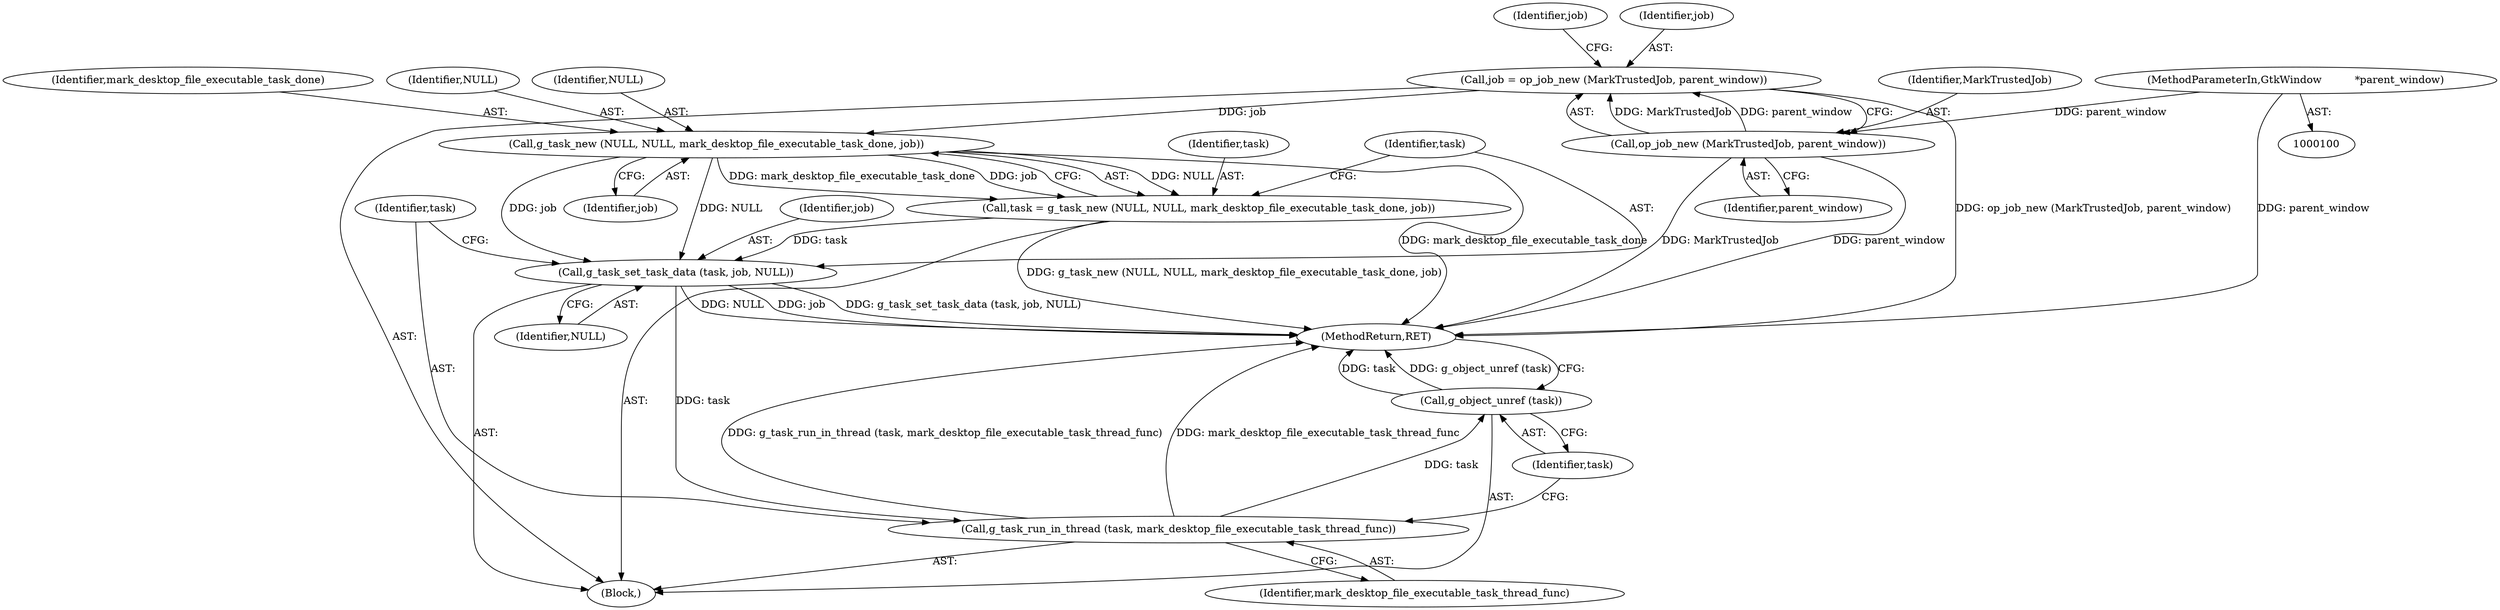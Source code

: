 digraph "0_nautilus_1630f53481f445ada0a455e9979236d31a8d3bb0_4@pointer" {
"1000137" [label="(Call,g_task_new (NULL, NULL, mark_desktop_file_executable_task_done, job))"];
"1000109" [label="(Call,job = op_job_new (MarkTrustedJob, parent_window))"];
"1000111" [label="(Call,op_job_new (MarkTrustedJob, parent_window))"];
"1000102" [label="(MethodParameterIn,GtkWindow          *parent_window)"];
"1000135" [label="(Call,task = g_task_new (NULL, NULL, mark_desktop_file_executable_task_done, job))"];
"1000142" [label="(Call,g_task_set_task_data (task, job, NULL))"];
"1000146" [label="(Call,g_task_run_in_thread (task, mark_desktop_file_executable_task_thread_func))"];
"1000149" [label="(Call,g_object_unref (task))"];
"1000116" [label="(Identifier,job)"];
"1000109" [label="(Call,job = op_job_new (MarkTrustedJob, parent_window))"];
"1000142" [label="(Call,g_task_set_task_data (task, job, NULL))"];
"1000111" [label="(Call,op_job_new (MarkTrustedJob, parent_window))"];
"1000138" [label="(Identifier,NULL)"];
"1000102" [label="(MethodParameterIn,GtkWindow          *parent_window)"];
"1000106" [label="(Block,)"];
"1000145" [label="(Identifier,NULL)"];
"1000151" [label="(MethodReturn,RET)"];
"1000136" [label="(Identifier,task)"];
"1000110" [label="(Identifier,job)"];
"1000144" [label="(Identifier,job)"];
"1000113" [label="(Identifier,parent_window)"];
"1000141" [label="(Identifier,job)"];
"1000135" [label="(Call,task = g_task_new (NULL, NULL, mark_desktop_file_executable_task_done, job))"];
"1000147" [label="(Identifier,task)"];
"1000137" [label="(Call,g_task_new (NULL, NULL, mark_desktop_file_executable_task_done, job))"];
"1000150" [label="(Identifier,task)"];
"1000112" [label="(Identifier,MarkTrustedJob)"];
"1000149" [label="(Call,g_object_unref (task))"];
"1000148" [label="(Identifier,mark_desktop_file_executable_task_thread_func)"];
"1000139" [label="(Identifier,NULL)"];
"1000143" [label="(Identifier,task)"];
"1000146" [label="(Call,g_task_run_in_thread (task, mark_desktop_file_executable_task_thread_func))"];
"1000140" [label="(Identifier,mark_desktop_file_executable_task_done)"];
"1000137" -> "1000135"  [label="AST: "];
"1000137" -> "1000141"  [label="CFG: "];
"1000138" -> "1000137"  [label="AST: "];
"1000139" -> "1000137"  [label="AST: "];
"1000140" -> "1000137"  [label="AST: "];
"1000141" -> "1000137"  [label="AST: "];
"1000135" -> "1000137"  [label="CFG: "];
"1000137" -> "1000151"  [label="DDG: mark_desktop_file_executable_task_done"];
"1000137" -> "1000135"  [label="DDG: NULL"];
"1000137" -> "1000135"  [label="DDG: mark_desktop_file_executable_task_done"];
"1000137" -> "1000135"  [label="DDG: job"];
"1000109" -> "1000137"  [label="DDG: job"];
"1000137" -> "1000142"  [label="DDG: job"];
"1000137" -> "1000142"  [label="DDG: NULL"];
"1000109" -> "1000106"  [label="AST: "];
"1000109" -> "1000111"  [label="CFG: "];
"1000110" -> "1000109"  [label="AST: "];
"1000111" -> "1000109"  [label="AST: "];
"1000116" -> "1000109"  [label="CFG: "];
"1000109" -> "1000151"  [label="DDG: op_job_new (MarkTrustedJob, parent_window)"];
"1000111" -> "1000109"  [label="DDG: MarkTrustedJob"];
"1000111" -> "1000109"  [label="DDG: parent_window"];
"1000111" -> "1000113"  [label="CFG: "];
"1000112" -> "1000111"  [label="AST: "];
"1000113" -> "1000111"  [label="AST: "];
"1000111" -> "1000151"  [label="DDG: MarkTrustedJob"];
"1000111" -> "1000151"  [label="DDG: parent_window"];
"1000102" -> "1000111"  [label="DDG: parent_window"];
"1000102" -> "1000100"  [label="AST: "];
"1000102" -> "1000151"  [label="DDG: parent_window"];
"1000135" -> "1000106"  [label="AST: "];
"1000136" -> "1000135"  [label="AST: "];
"1000143" -> "1000135"  [label="CFG: "];
"1000135" -> "1000151"  [label="DDG: g_task_new (NULL, NULL, mark_desktop_file_executable_task_done, job)"];
"1000135" -> "1000142"  [label="DDG: task"];
"1000142" -> "1000106"  [label="AST: "];
"1000142" -> "1000145"  [label="CFG: "];
"1000143" -> "1000142"  [label="AST: "];
"1000144" -> "1000142"  [label="AST: "];
"1000145" -> "1000142"  [label="AST: "];
"1000147" -> "1000142"  [label="CFG: "];
"1000142" -> "1000151"  [label="DDG: g_task_set_task_data (task, job, NULL)"];
"1000142" -> "1000151"  [label="DDG: NULL"];
"1000142" -> "1000151"  [label="DDG: job"];
"1000142" -> "1000146"  [label="DDG: task"];
"1000146" -> "1000106"  [label="AST: "];
"1000146" -> "1000148"  [label="CFG: "];
"1000147" -> "1000146"  [label="AST: "];
"1000148" -> "1000146"  [label="AST: "];
"1000150" -> "1000146"  [label="CFG: "];
"1000146" -> "1000151"  [label="DDG: g_task_run_in_thread (task, mark_desktop_file_executable_task_thread_func)"];
"1000146" -> "1000151"  [label="DDG: mark_desktop_file_executable_task_thread_func"];
"1000146" -> "1000149"  [label="DDG: task"];
"1000149" -> "1000106"  [label="AST: "];
"1000149" -> "1000150"  [label="CFG: "];
"1000150" -> "1000149"  [label="AST: "];
"1000151" -> "1000149"  [label="CFG: "];
"1000149" -> "1000151"  [label="DDG: task"];
"1000149" -> "1000151"  [label="DDG: g_object_unref (task)"];
}
